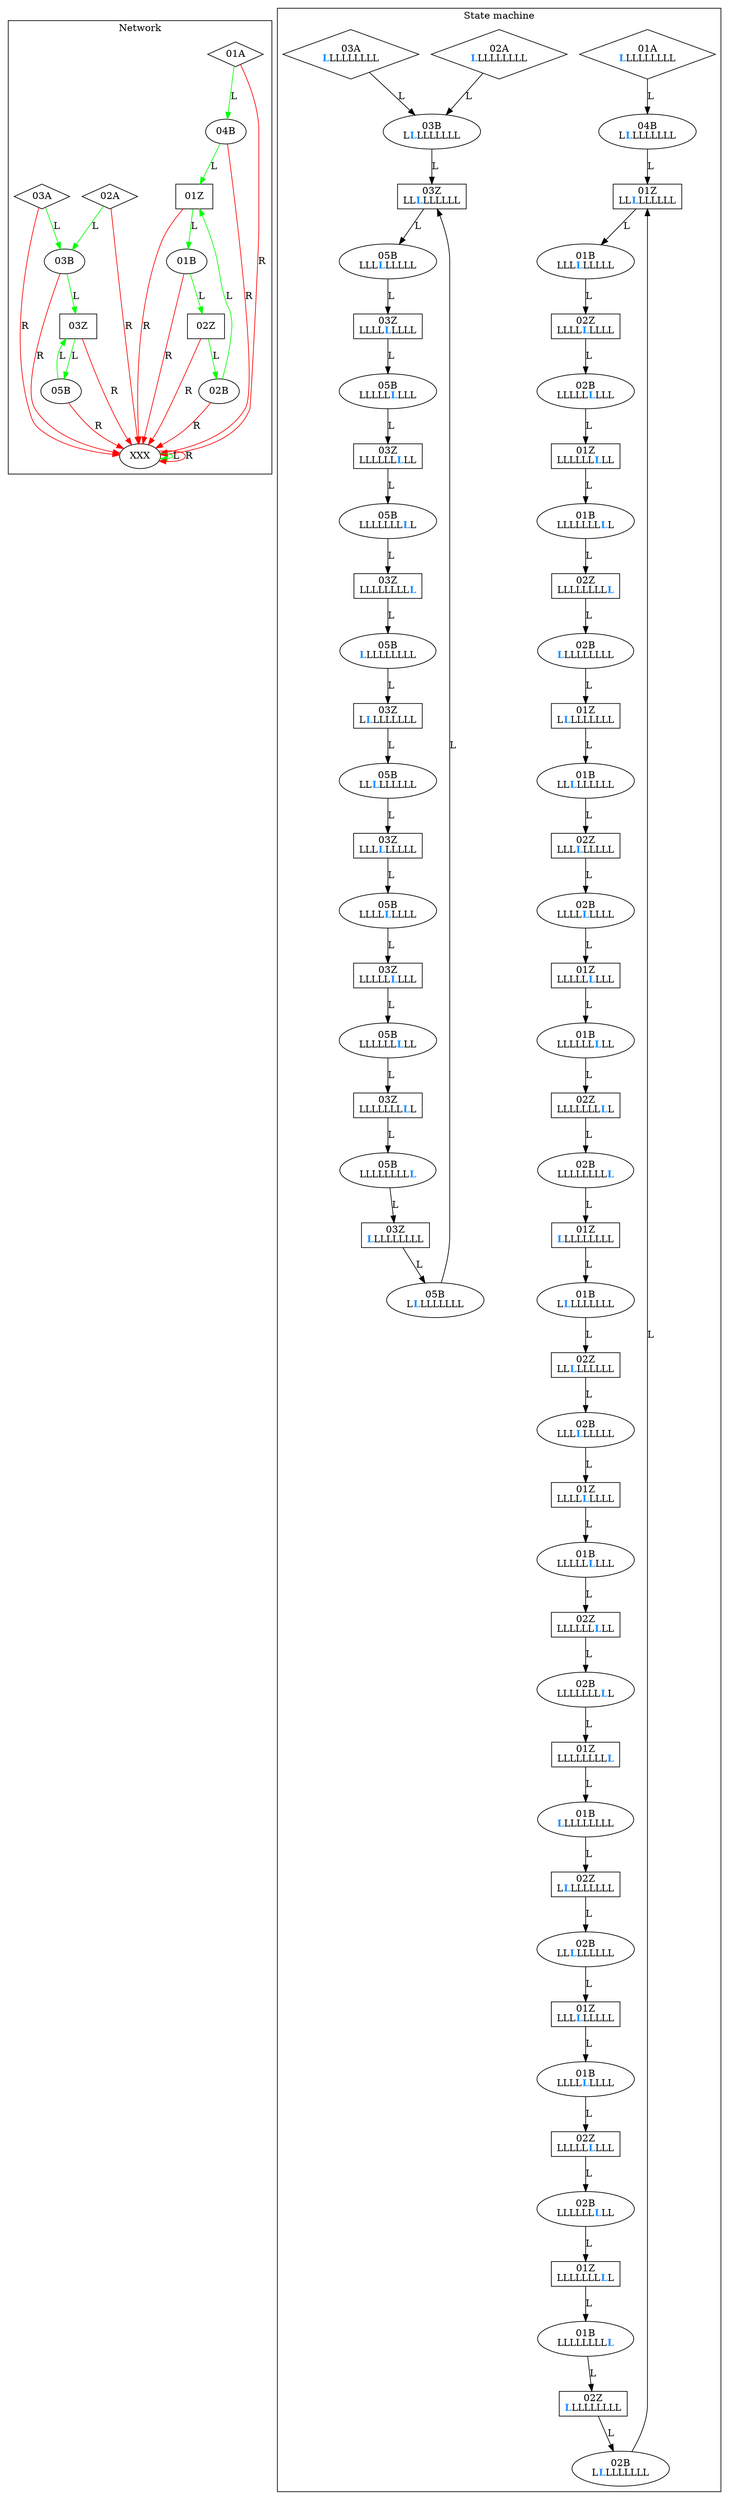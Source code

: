 digraph G {
	subgraph cluster {
	label = "Network"
	color=black
		_01A [label="01A",shape=diamond]
		_01A -> _04B [color=green,label=L]
		_01A -> _XXX [color=red,label=R]
		_02A [label="02A",shape=diamond]
		_02A -> _03B [color=green,label=L]
		_02A -> _XXX [color=red,label=R]
		_03A [label="03A",shape=diamond]
		_03A -> _03B [color=green,label=L]
		_03A -> _XXX [color=red,label=R]
		_01B [label="01B",shape=ellipse]
		_01B -> _02Z [color=green,label=L]
		_01B -> _XXX [color=red,label=R]
		_02B [label="02B",shape=ellipse]
		_02B -> _01Z [color=green,label=L]
		_02B -> _XXX [color=red,label=R]
		_03B [label="03B",shape=ellipse]
		_03B -> _03Z [color=green,label=L]
		_03B -> _XXX [color=red,label=R]
		_04B [label="04B",shape=ellipse]
		_04B -> _01Z [color=green,label=L]
		_04B -> _XXX [color=red,label=R]
		_05B [label="05B",shape=ellipse]
		_05B -> _03Z [color=green,label=L]
		_05B -> _XXX [color=red,label=R]
		_01Z [label="01Z",shape=rect]
		_01Z -> _01B [color=green,label=L]
		_01Z -> _XXX [color=red,label=R]
		_02Z [label="02Z",shape=rect]
		_02Z -> _02B [color=green,label=L]
		_02Z -> _XXX [color=red,label=R]
		_03Z [label="03Z",shape=rect]
		_03Z -> _05B [color=green,label=L]
		_03Z -> _XXX [color=red,label=R]
		_XXX [label="XXX",shape=ellipse]
		_XXX -> _XXX [color=green,label=L]
		_XXX -> _XXX [color=red,label=R]
	}

	subgraph cluster_states {
		label = "State machine"
		color = black
		_walk_01A_0 [shape=diamond,label=<01A<br/><font color="dodgerblue"><b>L</b></font>LLLLLLLL>]
		_walk_01A_0 -> _walk_04B_1 [label=L]
		_walk_04B_1 [shape=ellipse,label=<04B<br/>L<font color="dodgerblue"><b>L</b></font>LLLLLLL>]
		_walk_04B_1 -> _walk_01Z_2 [label=L]
		_walk_01Z_2 [shape=rect,label=<01Z<br/>LL<font color="dodgerblue"><b>L</b></font>LLLLLL>]
		_walk_01Z_2 -> _walk_01B_3 [label=L]
		_walk_01B_3 [shape=ellipse,label=<01B<br/>LLL<font color="dodgerblue"><b>L</b></font>LLLLL>]
		_walk_01B_3 -> _walk_02Z_4 [label=L]
		_walk_02Z_4 [shape=rect,label=<02Z<br/>LLLL<font color="dodgerblue"><b>L</b></font>LLLL>]
		_walk_02Z_4 -> _walk_02B_5 [label=L]
		_walk_02B_5 [shape=ellipse,label=<02B<br/>LLLLL<font color="dodgerblue"><b>L</b></font>LLL>]
		_walk_02B_5 -> _walk_01Z_6 [label=L]
		_walk_01Z_6 [shape=rect,label=<01Z<br/>LLLLLL<font color="dodgerblue"><b>L</b></font>LL>]
		_walk_01Z_6 -> _walk_01B_7 [label=L]
		_walk_01B_7 [shape=ellipse,label=<01B<br/>LLLLLLL<font color="dodgerblue"><b>L</b></font>L>]
		_walk_01B_7 -> _walk_02Z_8 [label=L]
		_walk_02Z_8 [shape=rect,label=<02Z<br/>LLLLLLLL<font color="dodgerblue"><b>L</b></font>>]
		_walk_02Z_8 -> _walk_02B_0 [label=L]
		_walk_02B_0 [shape=ellipse,label=<02B<br/><font color="dodgerblue"><b>L</b></font>LLLLLLLL>]
		_walk_02B_0 -> _walk_01Z_1 [label=L]
		_walk_01Z_1 [shape=rect,label=<01Z<br/>L<font color="dodgerblue"><b>L</b></font>LLLLLLL>]
		_walk_01Z_1 -> _walk_01B_2 [label=L]
		_walk_01B_2 [shape=ellipse,label=<01B<br/>LL<font color="dodgerblue"><b>L</b></font>LLLLLL>]
		_walk_01B_2 -> _walk_02Z_3 [label=L]
		_walk_02Z_3 [shape=rect,label=<02Z<br/>LLL<font color="dodgerblue"><b>L</b></font>LLLLL>]
		_walk_02Z_3 -> _walk_02B_4 [label=L]
		_walk_02B_4 [shape=ellipse,label=<02B<br/>LLLL<font color="dodgerblue"><b>L</b></font>LLLL>]
		_walk_02B_4 -> _walk_01Z_5 [label=L]
		_walk_01Z_5 [shape=rect,label=<01Z<br/>LLLLL<font color="dodgerblue"><b>L</b></font>LLL>]
		_walk_01Z_5 -> _walk_01B_6 [label=L]
		_walk_01B_6 [shape=ellipse,label=<01B<br/>LLLLLL<font color="dodgerblue"><b>L</b></font>LL>]
		_walk_01B_6 -> _walk_02Z_7 [label=L]
		_walk_02Z_7 [shape=rect,label=<02Z<br/>LLLLLLL<font color="dodgerblue"><b>L</b></font>L>]
		_walk_02Z_7 -> _walk_02B_8 [label=L]
		_walk_02B_8 [shape=ellipse,label=<02B<br/>LLLLLLLL<font color="dodgerblue"><b>L</b></font>>]
		_walk_02B_8 -> _walk_01Z_0 [label=L]
		_walk_01Z_0 [shape=rect,label=<01Z<br/><font color="dodgerblue"><b>L</b></font>LLLLLLLL>]
		_walk_01Z_0 -> _walk_01B_1 [label=L]
		_walk_01B_1 [shape=ellipse,label=<01B<br/>L<font color="dodgerblue"><b>L</b></font>LLLLLLL>]
		_walk_01B_1 -> _walk_02Z_2 [label=L]
		_walk_02Z_2 [shape=rect,label=<02Z<br/>LL<font color="dodgerblue"><b>L</b></font>LLLLLL>]
		_walk_02Z_2 -> _walk_02B_3 [label=L]
		_walk_02B_3 [shape=ellipse,label=<02B<br/>LLL<font color="dodgerblue"><b>L</b></font>LLLLL>]
		_walk_02B_3 -> _walk_01Z_4 [label=L]
		_walk_01Z_4 [shape=rect,label=<01Z<br/>LLLL<font color="dodgerblue"><b>L</b></font>LLLL>]
		_walk_01Z_4 -> _walk_01B_5 [label=L]
		_walk_01B_5 [shape=ellipse,label=<01B<br/>LLLLL<font color="dodgerblue"><b>L</b></font>LLL>]
		_walk_01B_5 -> _walk_02Z_6 [label=L]
		_walk_02Z_6 [shape=rect,label=<02Z<br/>LLLLLL<font color="dodgerblue"><b>L</b></font>LL>]
		_walk_02Z_6 -> _walk_02B_7 [label=L]
		_walk_02B_7 [shape=ellipse,label=<02B<br/>LLLLLLL<font color="dodgerblue"><b>L</b></font>L>]
		_walk_02B_7 -> _walk_01Z_8 [label=L]
		_walk_01Z_8 [shape=rect,label=<01Z<br/>LLLLLLLL<font color="dodgerblue"><b>L</b></font>>]
		_walk_01Z_8 -> _walk_01B_0 [label=L]
		_walk_01B_0 [shape=ellipse,label=<01B<br/><font color="dodgerblue"><b>L</b></font>LLLLLLLL>]
		_walk_01B_0 -> _walk_02Z_1 [label=L]
		_walk_02Z_1 [shape=rect,label=<02Z<br/>L<font color="dodgerblue"><b>L</b></font>LLLLLLL>]
		_walk_02Z_1 -> _walk_02B_2 [label=L]
		_walk_02B_2 [shape=ellipse,label=<02B<br/>LL<font color="dodgerblue"><b>L</b></font>LLLLLL>]
		_walk_02B_2 -> _walk_01Z_3 [label=L]
		_walk_01Z_3 [shape=rect,label=<01Z<br/>LLL<font color="dodgerblue"><b>L</b></font>LLLLL>]
		_walk_01Z_3 -> _walk_01B_4 [label=L]
		_walk_01B_4 [shape=ellipse,label=<01B<br/>LLLL<font color="dodgerblue"><b>L</b></font>LLLL>]
		_walk_01B_4 -> _walk_02Z_5 [label=L]
		_walk_02Z_5 [shape=rect,label=<02Z<br/>LLLLL<font color="dodgerblue"><b>L</b></font>LLL>]
		_walk_02Z_5 -> _walk_02B_6 [label=L]
		_walk_02B_6 [shape=ellipse,label=<02B<br/>LLLLLL<font color="dodgerblue"><b>L</b></font>LL>]
		_walk_02B_6 -> _walk_01Z_7 [label=L]
		_walk_01Z_7 [shape=rect,label=<01Z<br/>LLLLLLL<font color="dodgerblue"><b>L</b></font>L>]
		_walk_01Z_7 -> _walk_01B_8 [label=L]
		_walk_01B_8 [shape=ellipse,label=<01B<br/>LLLLLLLL<font color="dodgerblue"><b>L</b></font>>]
		_walk_01B_8 -> _walk_02Z_0 [label=L]
		_walk_02Z_0 [shape=rect,label=<02Z<br/><font color="dodgerblue"><b>L</b></font>LLLLLLLL>]
		_walk_02Z_0 -> _walk_02B_1 [label=L]
		_walk_02B_1 [shape=ellipse,label=<02B<br/>L<font color="dodgerblue"><b>L</b></font>LLLLLLL>]
		_walk_02B_1 -> _walk_01Z_2 [label=L]
		_walk_02A_0 [shape=diamond,label=<02A<br/><font color="dodgerblue"><b>L</b></font>LLLLLLLL>]
		_walk_02A_0 -> _walk_03B_1 [label=L]
		_walk_03B_1 [shape=ellipse,label=<03B<br/>L<font color="dodgerblue"><b>L</b></font>LLLLLLL>]
		_walk_03B_1 -> _walk_03Z_2 [label=L]
		_walk_03Z_2 [shape=rect,label=<03Z<br/>LL<font color="dodgerblue"><b>L</b></font>LLLLLL>]
		_walk_03Z_2 -> _walk_05B_3 [label=L]
		_walk_05B_3 [shape=ellipse,label=<05B<br/>LLL<font color="dodgerblue"><b>L</b></font>LLLLL>]
		_walk_05B_3 -> _walk_03Z_4 [label=L]
		_walk_03Z_4 [shape=rect,label=<03Z<br/>LLLL<font color="dodgerblue"><b>L</b></font>LLLL>]
		_walk_03Z_4 -> _walk_05B_5 [label=L]
		_walk_05B_5 [shape=ellipse,label=<05B<br/>LLLLL<font color="dodgerblue"><b>L</b></font>LLL>]
		_walk_05B_5 -> _walk_03Z_6 [label=L]
		_walk_03Z_6 [shape=rect,label=<03Z<br/>LLLLLL<font color="dodgerblue"><b>L</b></font>LL>]
		_walk_03Z_6 -> _walk_05B_7 [label=L]
		_walk_05B_7 [shape=ellipse,label=<05B<br/>LLLLLLL<font color="dodgerblue"><b>L</b></font>L>]
		_walk_05B_7 -> _walk_03Z_8 [label=L]
		_walk_03Z_8 [shape=rect,label=<03Z<br/>LLLLLLLL<font color="dodgerblue"><b>L</b></font>>]
		_walk_03Z_8 -> _walk_05B_0 [label=L]
		_walk_05B_0 [shape=ellipse,label=<05B<br/><font color="dodgerblue"><b>L</b></font>LLLLLLLL>]
		_walk_05B_0 -> _walk_03Z_1 [label=L]
		_walk_03Z_1 [shape=rect,label=<03Z<br/>L<font color="dodgerblue"><b>L</b></font>LLLLLLL>]
		_walk_03Z_1 -> _walk_05B_2 [label=L]
		_walk_05B_2 [shape=ellipse,label=<05B<br/>LL<font color="dodgerblue"><b>L</b></font>LLLLLL>]
		_walk_05B_2 -> _walk_03Z_3 [label=L]
		_walk_03Z_3 [shape=rect,label=<03Z<br/>LLL<font color="dodgerblue"><b>L</b></font>LLLLL>]
		_walk_03Z_3 -> _walk_05B_4 [label=L]
		_walk_05B_4 [shape=ellipse,label=<05B<br/>LLLL<font color="dodgerblue"><b>L</b></font>LLLL>]
		_walk_05B_4 -> _walk_03Z_5 [label=L]
		_walk_03Z_5 [shape=rect,label=<03Z<br/>LLLLL<font color="dodgerblue"><b>L</b></font>LLL>]
		_walk_03Z_5 -> _walk_05B_6 [label=L]
		_walk_05B_6 [shape=ellipse,label=<05B<br/>LLLLLL<font color="dodgerblue"><b>L</b></font>LL>]
		_walk_05B_6 -> _walk_03Z_7 [label=L]
		_walk_03Z_7 [shape=rect,label=<03Z<br/>LLLLLLL<font color="dodgerblue"><b>L</b></font>L>]
		_walk_03Z_7 -> _walk_05B_8 [label=L]
		_walk_05B_8 [shape=ellipse,label=<05B<br/>LLLLLLLL<font color="dodgerblue"><b>L</b></font>>]
		_walk_05B_8 -> _walk_03Z_0 [label=L]
		_walk_03Z_0 [shape=rect,label=<03Z<br/><font color="dodgerblue"><b>L</b></font>LLLLLLLL>]
		_walk_03Z_0 -> _walk_05B_1 [label=L]
		_walk_05B_1 [shape=ellipse,label=<05B<br/>L<font color="dodgerblue"><b>L</b></font>LLLLLLL>]
		_walk_05B_1 -> _walk_03Z_2 [label=L]
		_walk_03A_0 [shape=diamond,label=<03A<br/><font color="dodgerblue"><b>L</b></font>LLLLLLLL>]
		_walk_03A_0 -> _walk_03B_1 [label=L]
	}
}
